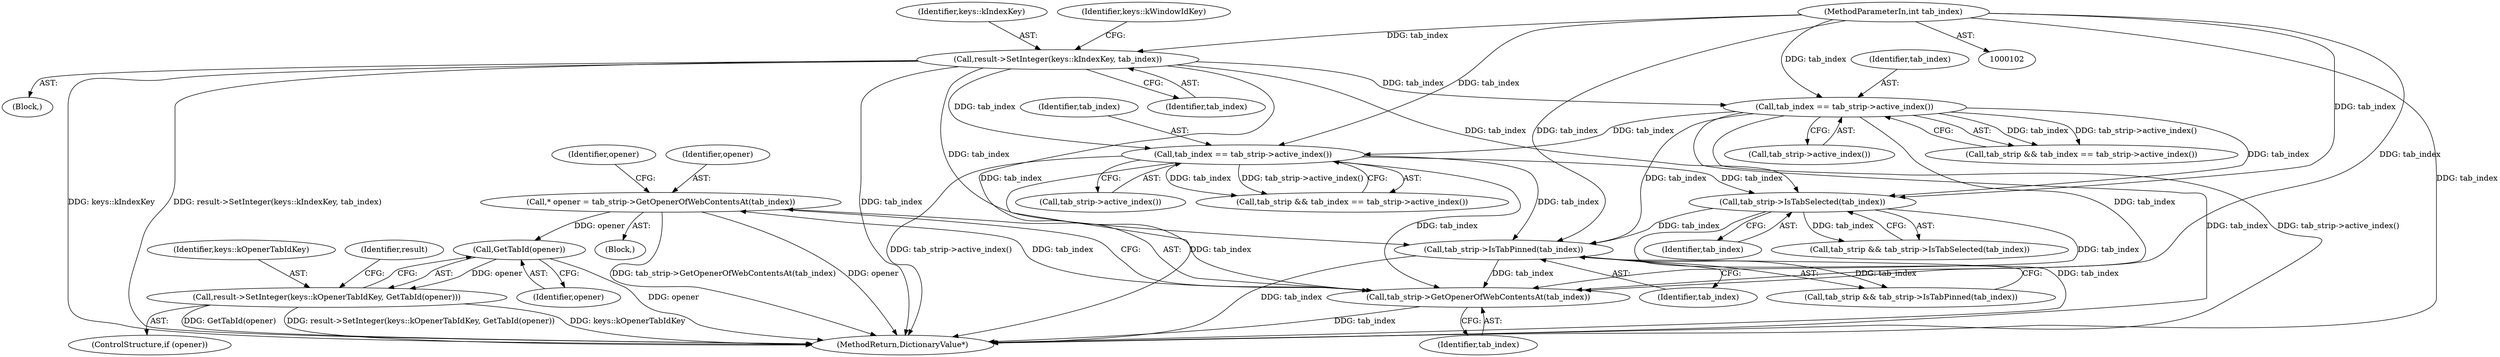 digraph "0_Chrome_f7ae1f7a918f1973dca241a7a23169906eaf4fe3_8@API" {
"1000196" [label="(Call,* opener = tab_strip->GetOpenerOfWebContentsAt(tab_index))"];
"1000198" [label="(Call,tab_strip->GetOpenerOfWebContentsAt(tab_index))"];
"1000158" [label="(Call,tab_strip->IsTabSelected(tab_index))"];
"1000151" [label="(Call,tab_index == tab_strip->active_index())"];
"1000144" [label="(Call,tab_index == tab_strip->active_index())"];
"1000129" [label="(Call,result->SetInteger(keys::kIndexKey, tab_index))"];
"1000105" [label="(MethodParameterIn,int tab_index)"];
"1000164" [label="(Call,tab_strip->IsTabPinned(tab_index))"];
"1000204" [label="(Call,GetTabId(opener))"];
"1000202" [label="(Call,result->SetInteger(keys::kOpenerTabIdKey, GetTabId(opener)))"];
"1000197" [label="(Identifier,opener)"];
"1000198" [label="(Call,tab_strip->GetOpenerOfWebContentsAt(tab_index))"];
"1000196" [label="(Call,* opener = tab_strip->GetOpenerOfWebContentsAt(tab_index))"];
"1000151" [label="(Call,tab_index == tab_strip->active_index())"];
"1000130" [label="(Identifier,keys::kIndexKey)"];
"1000194" [label="(Block,)"];
"1000205" [label="(Identifier,opener)"];
"1000204" [label="(Call,GetTabId(opener))"];
"1000165" [label="(Identifier,tab_index)"];
"1000156" [label="(Call,tab_strip && tab_strip->IsTabSelected(tab_index))"];
"1000164" [label="(Call,tab_strip->IsTabPinned(tab_index))"];
"1000142" [label="(Call,tab_strip && tab_index == tab_strip->active_index())"];
"1000203" [label="(Identifier,keys::kOpenerTabIdKey)"];
"1000200" [label="(ControlStructure,if (opener))"];
"1000146" [label="(Call,tab_strip->active_index())"];
"1000129" [label="(Call,result->SetInteger(keys::kIndexKey, tab_index))"];
"1000153" [label="(Call,tab_strip->active_index())"];
"1000133" [label="(Identifier,keys::kWindowIdKey)"];
"1000131" [label="(Identifier,tab_index)"];
"1000207" [label="(Identifier,result)"];
"1000159" [label="(Identifier,tab_index)"];
"1000162" [label="(Call,tab_strip && tab_strip->IsTabPinned(tab_index))"];
"1000106" [label="(Block,)"];
"1000202" [label="(Call,result->SetInteger(keys::kOpenerTabIdKey, GetTabId(opener)))"];
"1000149" [label="(Call,tab_strip && tab_index == tab_strip->active_index())"];
"1000201" [label="(Identifier,opener)"];
"1000152" [label="(Identifier,tab_index)"];
"1000145" [label="(Identifier,tab_index)"];
"1000105" [label="(MethodParameterIn,int tab_index)"];
"1000158" [label="(Call,tab_strip->IsTabSelected(tab_index))"];
"1000208" [label="(MethodReturn,DictionaryValue*)"];
"1000199" [label="(Identifier,tab_index)"];
"1000144" [label="(Call,tab_index == tab_strip->active_index())"];
"1000196" -> "1000194"  [label="AST: "];
"1000196" -> "1000198"  [label="CFG: "];
"1000197" -> "1000196"  [label="AST: "];
"1000198" -> "1000196"  [label="AST: "];
"1000201" -> "1000196"  [label="CFG: "];
"1000196" -> "1000208"  [label="DDG: opener"];
"1000196" -> "1000208"  [label="DDG: tab_strip->GetOpenerOfWebContentsAt(tab_index)"];
"1000198" -> "1000196"  [label="DDG: tab_index"];
"1000196" -> "1000204"  [label="DDG: opener"];
"1000198" -> "1000199"  [label="CFG: "];
"1000199" -> "1000198"  [label="AST: "];
"1000198" -> "1000208"  [label="DDG: tab_index"];
"1000158" -> "1000198"  [label="DDG: tab_index"];
"1000151" -> "1000198"  [label="DDG: tab_index"];
"1000144" -> "1000198"  [label="DDG: tab_index"];
"1000129" -> "1000198"  [label="DDG: tab_index"];
"1000164" -> "1000198"  [label="DDG: tab_index"];
"1000105" -> "1000198"  [label="DDG: tab_index"];
"1000158" -> "1000156"  [label="AST: "];
"1000158" -> "1000159"  [label="CFG: "];
"1000159" -> "1000158"  [label="AST: "];
"1000156" -> "1000158"  [label="CFG: "];
"1000158" -> "1000208"  [label="DDG: tab_index"];
"1000158" -> "1000156"  [label="DDG: tab_index"];
"1000151" -> "1000158"  [label="DDG: tab_index"];
"1000144" -> "1000158"  [label="DDG: tab_index"];
"1000129" -> "1000158"  [label="DDG: tab_index"];
"1000105" -> "1000158"  [label="DDG: tab_index"];
"1000158" -> "1000164"  [label="DDG: tab_index"];
"1000151" -> "1000149"  [label="AST: "];
"1000151" -> "1000153"  [label="CFG: "];
"1000152" -> "1000151"  [label="AST: "];
"1000153" -> "1000151"  [label="AST: "];
"1000149" -> "1000151"  [label="CFG: "];
"1000151" -> "1000208"  [label="DDG: tab_index"];
"1000151" -> "1000208"  [label="DDG: tab_strip->active_index()"];
"1000151" -> "1000149"  [label="DDG: tab_index"];
"1000151" -> "1000149"  [label="DDG: tab_strip->active_index()"];
"1000144" -> "1000151"  [label="DDG: tab_index"];
"1000129" -> "1000151"  [label="DDG: tab_index"];
"1000105" -> "1000151"  [label="DDG: tab_index"];
"1000151" -> "1000164"  [label="DDG: tab_index"];
"1000144" -> "1000142"  [label="AST: "];
"1000144" -> "1000146"  [label="CFG: "];
"1000145" -> "1000144"  [label="AST: "];
"1000146" -> "1000144"  [label="AST: "];
"1000142" -> "1000144"  [label="CFG: "];
"1000144" -> "1000208"  [label="DDG: tab_index"];
"1000144" -> "1000208"  [label="DDG: tab_strip->active_index()"];
"1000144" -> "1000142"  [label="DDG: tab_index"];
"1000144" -> "1000142"  [label="DDG: tab_strip->active_index()"];
"1000129" -> "1000144"  [label="DDG: tab_index"];
"1000105" -> "1000144"  [label="DDG: tab_index"];
"1000144" -> "1000164"  [label="DDG: tab_index"];
"1000129" -> "1000106"  [label="AST: "];
"1000129" -> "1000131"  [label="CFG: "];
"1000130" -> "1000129"  [label="AST: "];
"1000131" -> "1000129"  [label="AST: "];
"1000133" -> "1000129"  [label="CFG: "];
"1000129" -> "1000208"  [label="DDG: keys::kIndexKey"];
"1000129" -> "1000208"  [label="DDG: result->SetInteger(keys::kIndexKey, tab_index)"];
"1000129" -> "1000208"  [label="DDG: tab_index"];
"1000105" -> "1000129"  [label="DDG: tab_index"];
"1000129" -> "1000164"  [label="DDG: tab_index"];
"1000105" -> "1000102"  [label="AST: "];
"1000105" -> "1000208"  [label="DDG: tab_index"];
"1000105" -> "1000164"  [label="DDG: tab_index"];
"1000164" -> "1000162"  [label="AST: "];
"1000164" -> "1000165"  [label="CFG: "];
"1000165" -> "1000164"  [label="AST: "];
"1000162" -> "1000164"  [label="CFG: "];
"1000164" -> "1000208"  [label="DDG: tab_index"];
"1000164" -> "1000162"  [label="DDG: tab_index"];
"1000204" -> "1000202"  [label="AST: "];
"1000204" -> "1000205"  [label="CFG: "];
"1000205" -> "1000204"  [label="AST: "];
"1000202" -> "1000204"  [label="CFG: "];
"1000204" -> "1000208"  [label="DDG: opener"];
"1000204" -> "1000202"  [label="DDG: opener"];
"1000202" -> "1000200"  [label="AST: "];
"1000203" -> "1000202"  [label="AST: "];
"1000207" -> "1000202"  [label="CFG: "];
"1000202" -> "1000208"  [label="DDG: keys::kOpenerTabIdKey"];
"1000202" -> "1000208"  [label="DDG: GetTabId(opener)"];
"1000202" -> "1000208"  [label="DDG: result->SetInteger(keys::kOpenerTabIdKey, GetTabId(opener))"];
}
